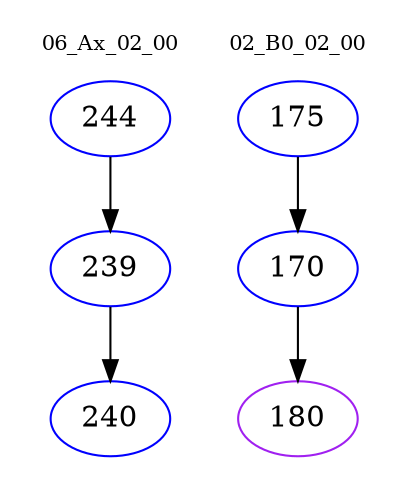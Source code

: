 digraph{
subgraph cluster_0 {
color = white
label = "06_Ax_02_00";
fontsize=10;
T0_244 [label="244", color="blue"]
T0_244 -> T0_239 [color="black"]
T0_239 [label="239", color="blue"]
T0_239 -> T0_240 [color="black"]
T0_240 [label="240", color="blue"]
}
subgraph cluster_1 {
color = white
label = "02_B0_02_00";
fontsize=10;
T1_175 [label="175", color="blue"]
T1_175 -> T1_170 [color="black"]
T1_170 [label="170", color="blue"]
T1_170 -> T1_180 [color="black"]
T1_180 [label="180", color="purple"]
}
}
